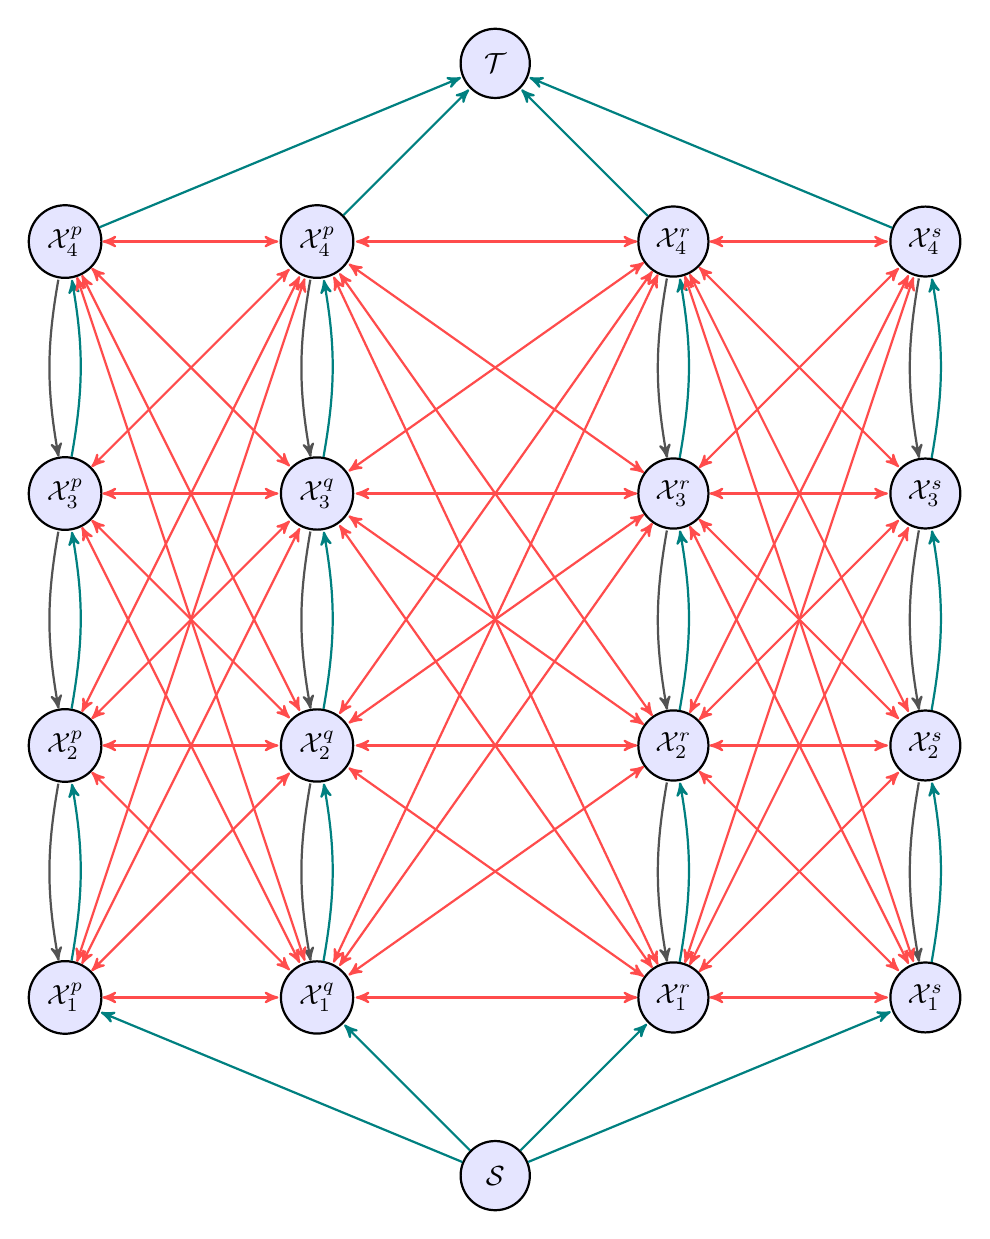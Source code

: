 \begin{tikzpicture}[->,>=stealth',shorten >= 0.5pt,auto,node distance=3.2cm,
  thick,main node/.style={circle,fill=blue!10,draw,minimum size=25pt}]
  
  	\node[main node] (10) {$\mathcal{T}$};
  	
  	\node[main node] (8) [below left of=10] {$\mathcal{X}^p_4$};
  	\node[main node] (7) [below of=8] {$\mathcal{X}^q_3$};
  	\node[main node] (6) [below of=7] {$\mathcal{X}^q_2$};
  	\node[main node] (5) [below of=6] {$\mathcal{X}^q_1$};  	
  	
  	\node[main node] (4) [left of=8] {$\mathcal{X}^p_4$};
  	\node[main node] (3) [below of=4] {$\mathcal{X}^p_3$};
  	\node[main node] (2) [below of=3] {$\mathcal{X}^p_2$};
  	\node[main node] (1) [below of=2] {$\mathcal{X}^p_1$};
  	
  	\node[main node] (14) [below right of=10] {$\mathcal{X}^r_4$};
  	\node[main node] (13) [below of=14] {$\mathcal{X}^r_3$};
  	\node[main node] (12) [below of=13] {$\mathcal{X}^r_2$};
  	\node[main node] (11) [below of=12] {$\mathcal{X}^r_1$};
  	
  	\node[main node] (18) [right of=14] {$\mathcal{X}^s_4$};
  	\node[main node] (17) [below of=18] {$\mathcal{X}^s_3$};
  	\node[main node] (16) [below of=17] {$\mathcal{X}^s_2$};
  	\node[main node] (15) [below of=16] {$\mathcal{X}^s_1$}; 
  	
  	\node[main node] (9) [below right of=5] {$\mathcal{S}$};
  	
  	\path[->,every node/.style={font=\sffamily\Large},teal]
  	(9) edge node [below left] {} (1)
  	(1) edge [bend right=10] node[left] {} (2)
  	(2) edge [bend right=10] node[left] {} (3)
  	(3) edge [bend right=10] node[left] {} (4)
  	(4) edge node [above left] {} (10)
  	
  	(9) edge node [below right] {} (5)
  	(5) edge [bend right=10] node[right] {} (6)
  	(6) edge [bend right=10] node[right] {} (7)
  	(7) edge [bend right=10] node[right] {} (8)
  	(8) edge node [above right] {} (10)
  	
  	(9) edge node [below left] {} (11)
  	(11) edge [bend right=10] node[left] {} (12)
  	(12) edge [bend right=10] node[left] {} (13)
  	(13) edge [bend right=10] node[left] {} (14)
  	(14) edge node [above left] {} (10)
  	
  	(9) edge node [below right] {} (15)
  	(15) edge [bend right=10] node[right] {} (16)
  	(16) edge [bend right=10] node[right] {} (17)
  	(17) edge [bend right=10] node[right] {} (18)
  	(18) edge node [above right] {} (10);
  	
  	\path[<-,every node/.style={font=\sffamily\Large},darkgray!90]
  	(1) edge [bend left=10] node[left] {} (2)
  	(2) edge [bend left=10] node[left] {} (3)
  	(3) edge [bend left=10] node[left] {} (4)
  	
  	(5) edge [bend left=10] node[right] {} (6)
  	(6) edge [bend left=10] node[right] {} (7)
  	(7) edge [bend left=10] node[right] {} (8)
  	
  	(11) edge [bend left=10] node[left] {} (12)
  	(12) edge [bend left=10] node[left] {} (13)
  	(13) edge [bend left=10] node[left] {} (14)

  	(15) edge [bend left=10] node[right] {} (16)
  	(16) edge [bend left=10] node[right] {} (17)
  	(17) edge [bend left=10] node[right] {} (18);  	

  	\path[<->,every node/.style={font=\sffamily\small},red!70]
  	(1) edge node [left] {} (5)
  	(2) edge node [left] {} (6)
    (3) edge node [left] {} (7)
    (4) edge node [left] {} (8)
  	(1) edge node [left] {} (6)
  	(2) edge node [left] {} (5)
  	(2) edge node [left] {} (7)
  	(3) edge node [left] {} (6)
  	(3) edge node [left] {} (8)
  	(4) edge node [left] {} (7)
  	(1) edge node [left] {} (7)
  	(2) edge node [left] {} (8)
  	(3) edge node [left] {} (5)
  	(4) edge node [left] {} (6)
  	(1) edge node [left] {} (8)
  	(4) edge node [left] {} (5)
  	
  	(11) edge node [left] {} (15)
  	(12) edge node [left] {} (16)
    (13) edge node [left] {} (17)
    (14) edge node [left] {} (18)
  	(11) edge node [left] {} (16)
  	(12) edge node [left] {} (15)
  	(12) edge node [left] {} (17)
  	(13) edge node [left] {} (16)
  	(13) edge node [left] {} (18)
  	(14) edge node [left] {} (17)
  	(11) edge node [left] {} (17)
  	(12) edge node [left] {} (18)
  	(13) edge node [left] {} (15)
  	(14) edge node [left] {} (16)
  	(11) edge node [left] {} (18)
  	(14) edge node [left] {} (15)
  	
  	(11) edge node [left] {} (5)
  	(12) edge node [left] {} (6)
    (13) edge node [left] {} (7)
    (14) edge node [left] {} (8)
  	(11) edge node [left] {} (6)
  	(12) edge node [left] {} (5)
  	(12) edge node [left] {} (7)
  	(13) edge node [left] {} (6)
  	(13) edge node [left] {} (8)
  	(14) edge node [left] {} (7)
  	(11) edge node [left] {} (7)
  	(12) edge node [left] {} (8)
  	(13) edge node [left] {} (5)
  	(14) edge node [left] {} (6)
  	(11) edge node [left] {} (8)
  	(14) edge node [left] {} (5);
\end{tikzpicture}
